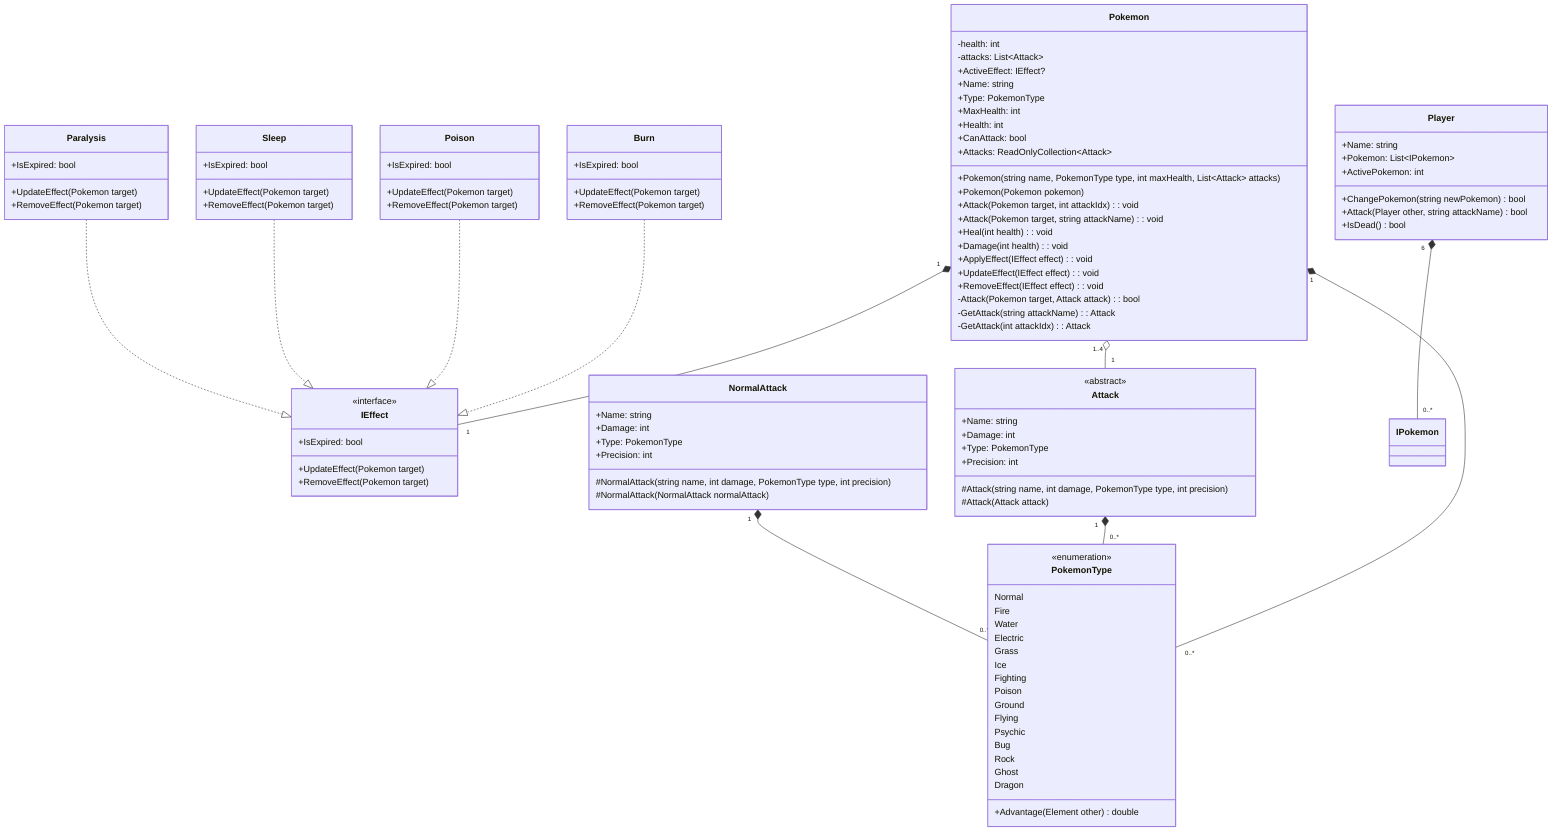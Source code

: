 %% Quedó precioso, ya sé
classDiagram
   accTitle: Diagrama de Clases Proyecto Final

   class Pokemon {
     -health: int
     -attacks: List~Attack~

     +ActiveEffect: IEffect?
     +Name: string
     +Type: PokemonType
     +MaxHealth: int
     +Health: int
     +CanAttack: bool
     +Attacks: ReadOnlyCollection~Attack~

     +Pokemon(string name, PokemonType type, int maxHealth, List~Attack~ attacks)
     +Pokemon(Pokemon pokemon)
     +Attack(Pokemon target, int attackIdx): void
     +Attack(Pokemon target, string attackName): void
     +Heal(int health): void
     +Damage(int health): void
     +ApplyEffect(IEffect effect): void
     +UpdateEffect(IEffect effect): void
     +RemoveEffect(IEffect effect): void
     -Attack(Pokemon target, Attack attack): bool
     -GetAttack(string attackName): Attack
     -GetAttack(int attackIdx): Attack
   }

   Pokemon "1" *-- "0..*" PokemonType
   Pokemon "1" *-- "1" IEffect
   Pokemon "1..4" o-- "1" Attack

   <<enumeration>> PokemonType
   class PokemonType {
     Normal
     Fire
     Water
     Electric
     Grass
     Ice
     Fighting
     Poison
     Ground
     Flying
     Psychic
     Bug
     Rock
     Ghost
     Dragon

     +Advantage(Element other) double
   }

   <<interface>> IEffect
   class IEffect {
     +IsExpired: bool

     +UpdateEffect(Pokemon target)
     +RemoveEffect(Pokemon target)
   }

   class Burn {
     +IsExpired: bool

     +UpdateEffect(Pokemon target)
     +RemoveEffect(Pokemon target)
   }
   Burn ..|> IEffect

   class Poison {
     +IsExpired: bool

     +UpdateEffect(Pokemon target)
     +RemoveEffect(Pokemon target)
   }
   Poison ..|> IEffect

   class Sleep {
     +IsExpired: bool

     +UpdateEffect(Pokemon target)
     +RemoveEffect(Pokemon target)
   }
   Sleep ..|> IEffect

   class Paralysis {
     +IsExpired: bool

     +UpdateEffect(Pokemon target)
     +RemoveEffect(Pokemon target)
   }
   Paralysis ..|> IEffect

   <<abstract>> Attack
   class Attack {
     +Name: string
     +Damage: int
     +Type: PokemonType
     +Precision: int

     #Attack(string name, int damage, PokemonType type, int precision)
     #Attack(Attack attack)
   }
   Attack "1" *-- "0..*" PokemonType

   class NormalAttack {
     +Name: string
     +Damage: int
     +Type: PokemonType
     +Precision: int

     #NormalAttack(string name, int damage, PokemonType type, int precision)
     #NormalAttack(NormalAttack normalAttack)
   }
   NormalAttack "1" *-- "0..*" PokemonType
   NormalAttack


   class Player {
     +Name: string
     +Pokemon: List~IPokemon~
     +ActivePokemon: int

     +ChangePokemon(string newPokemon) bool
     +Attack(Player other, string attackName) bool
     +IsDead() bool
   }
   Player "6" *-- "0..*" IPokemon